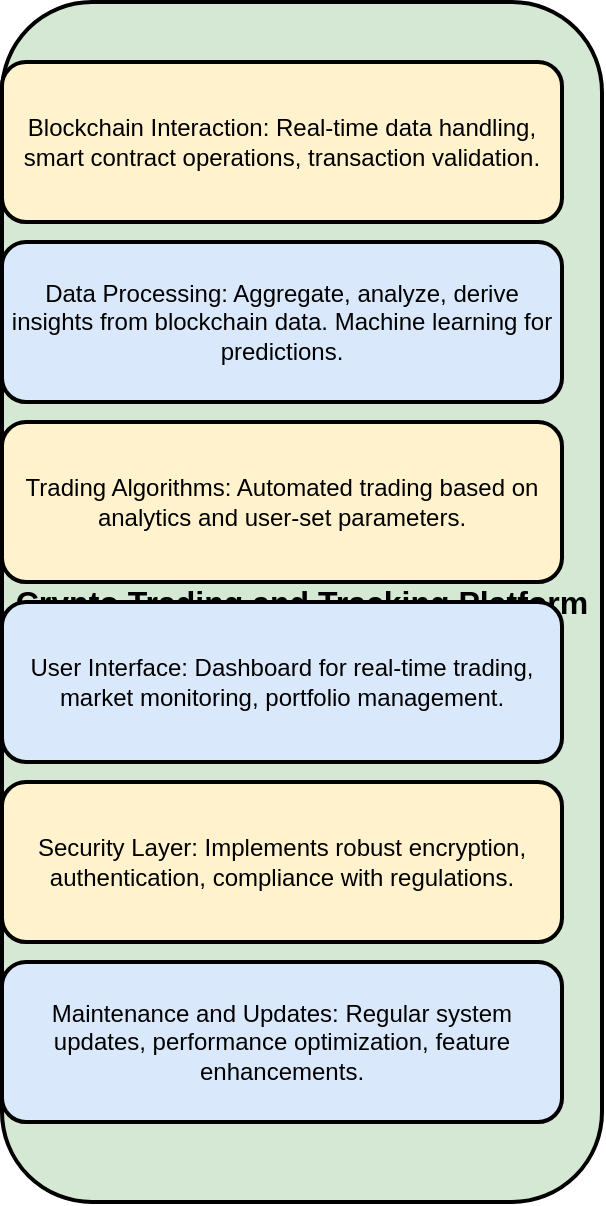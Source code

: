 <mxfile version="24.6.4" type="device">
  <diagram name="Crypto Trading System Design" id="CryptoDesign1">
    <mxGraphModel dx="1420" dy="820" grid="1" gridSize="10" guides="1" tooltips="1" connect="1" arrows="1" fold="1" page="1" pageScale="1" pageWidth="850" pageHeight="1100" background="none" math="0" shadow="0">
      <root>
        <mxCell id="0" />
        <mxCell id="1" parent="0" />
        <!-- Main Components -->
        <mxCell id="100" value="Crypto Trading and Tracking Platform" style="rounded=1;whiteSpace=wrap;html=1;fontSize=16;fontStyle=1;strokeWidth=2;fillColor=#D5E8D4;" parent="1" vertex="1">
          <mxGeometry x="10" y="10" width="300" height="600" as="geometry" />
        </mxCell>
        <!-- Subcomponents -->
        <mxCell id="200" value="Blockchain Interaction: Real-time data handling, smart contract operations, transaction validation." style="rounded=1;whiteSpace=wrap;html=1;strokeWidth=2;fillColor=#FFF2CC;" parent="100" vertex="1">
          <mxGeometry y="30" width="280" height="80" as="geometry" />
        </mxCell>
        <mxCell id="300" value="Data Processing: Aggregate, analyze, derive insights from blockchain data. Machine learning for predictions." style="rounded=1;whiteSpace=wrap;html=1;strokeWidth=2;fillColor=#DAE8FC;" parent="100" vertex="1">
          <mxGeometry y="120" width="280" height="80" as="geometry" />
        </mxCell>
        <mxCell id="400" value="Trading Algorithms: Automated trading based on analytics and user-set parameters." style="rounded=1;whiteSpace=wrap;html=1;strokeWidth=2;fillColor=#FFF2CC;" parent="100" vertex="1">
          <mxGeometry y="210" width="280" height="80" as="geometry" />
        </mxCell>
        <mxCell id="500" value="User Interface: Dashboard for real-time trading, market monitoring, portfolio management." style="rounded=1;whiteSpace=wrap;html=1;strokeWidth=2;fillColor=#DAE8FC;" parent="100" vertex="1">
          <mxGeometry y="300" width="280" height="80" as="geometry" />
        </mxCell>
        <mxCell id="600" value="Security Layer: Implements robust encryption, authentication, compliance with regulations." style="rounded=1;whiteSpace=wrap;html=1;strokeWidth=2;fillColor=#FFF2CC;" parent="100" vertex="1">
          <mxGeometry y="390" width="280" height="80" as="geometry" />
        </mxCell>
        <mxCell id="700" value="Maintenance and Updates: Regular system updates, performance optimization, feature enhancements." style="rounded=1;whiteSpace=wrap;html=1;strokeWidth=2;fillColor=#DAE8FC;" parent="100" vertex="1">
          <mxGeometry y="480" width="280" height="80" as="geometry" />
        </mxCell>
      </root>
    </mxGraphModel>
  </diagram>
</mxfile>
